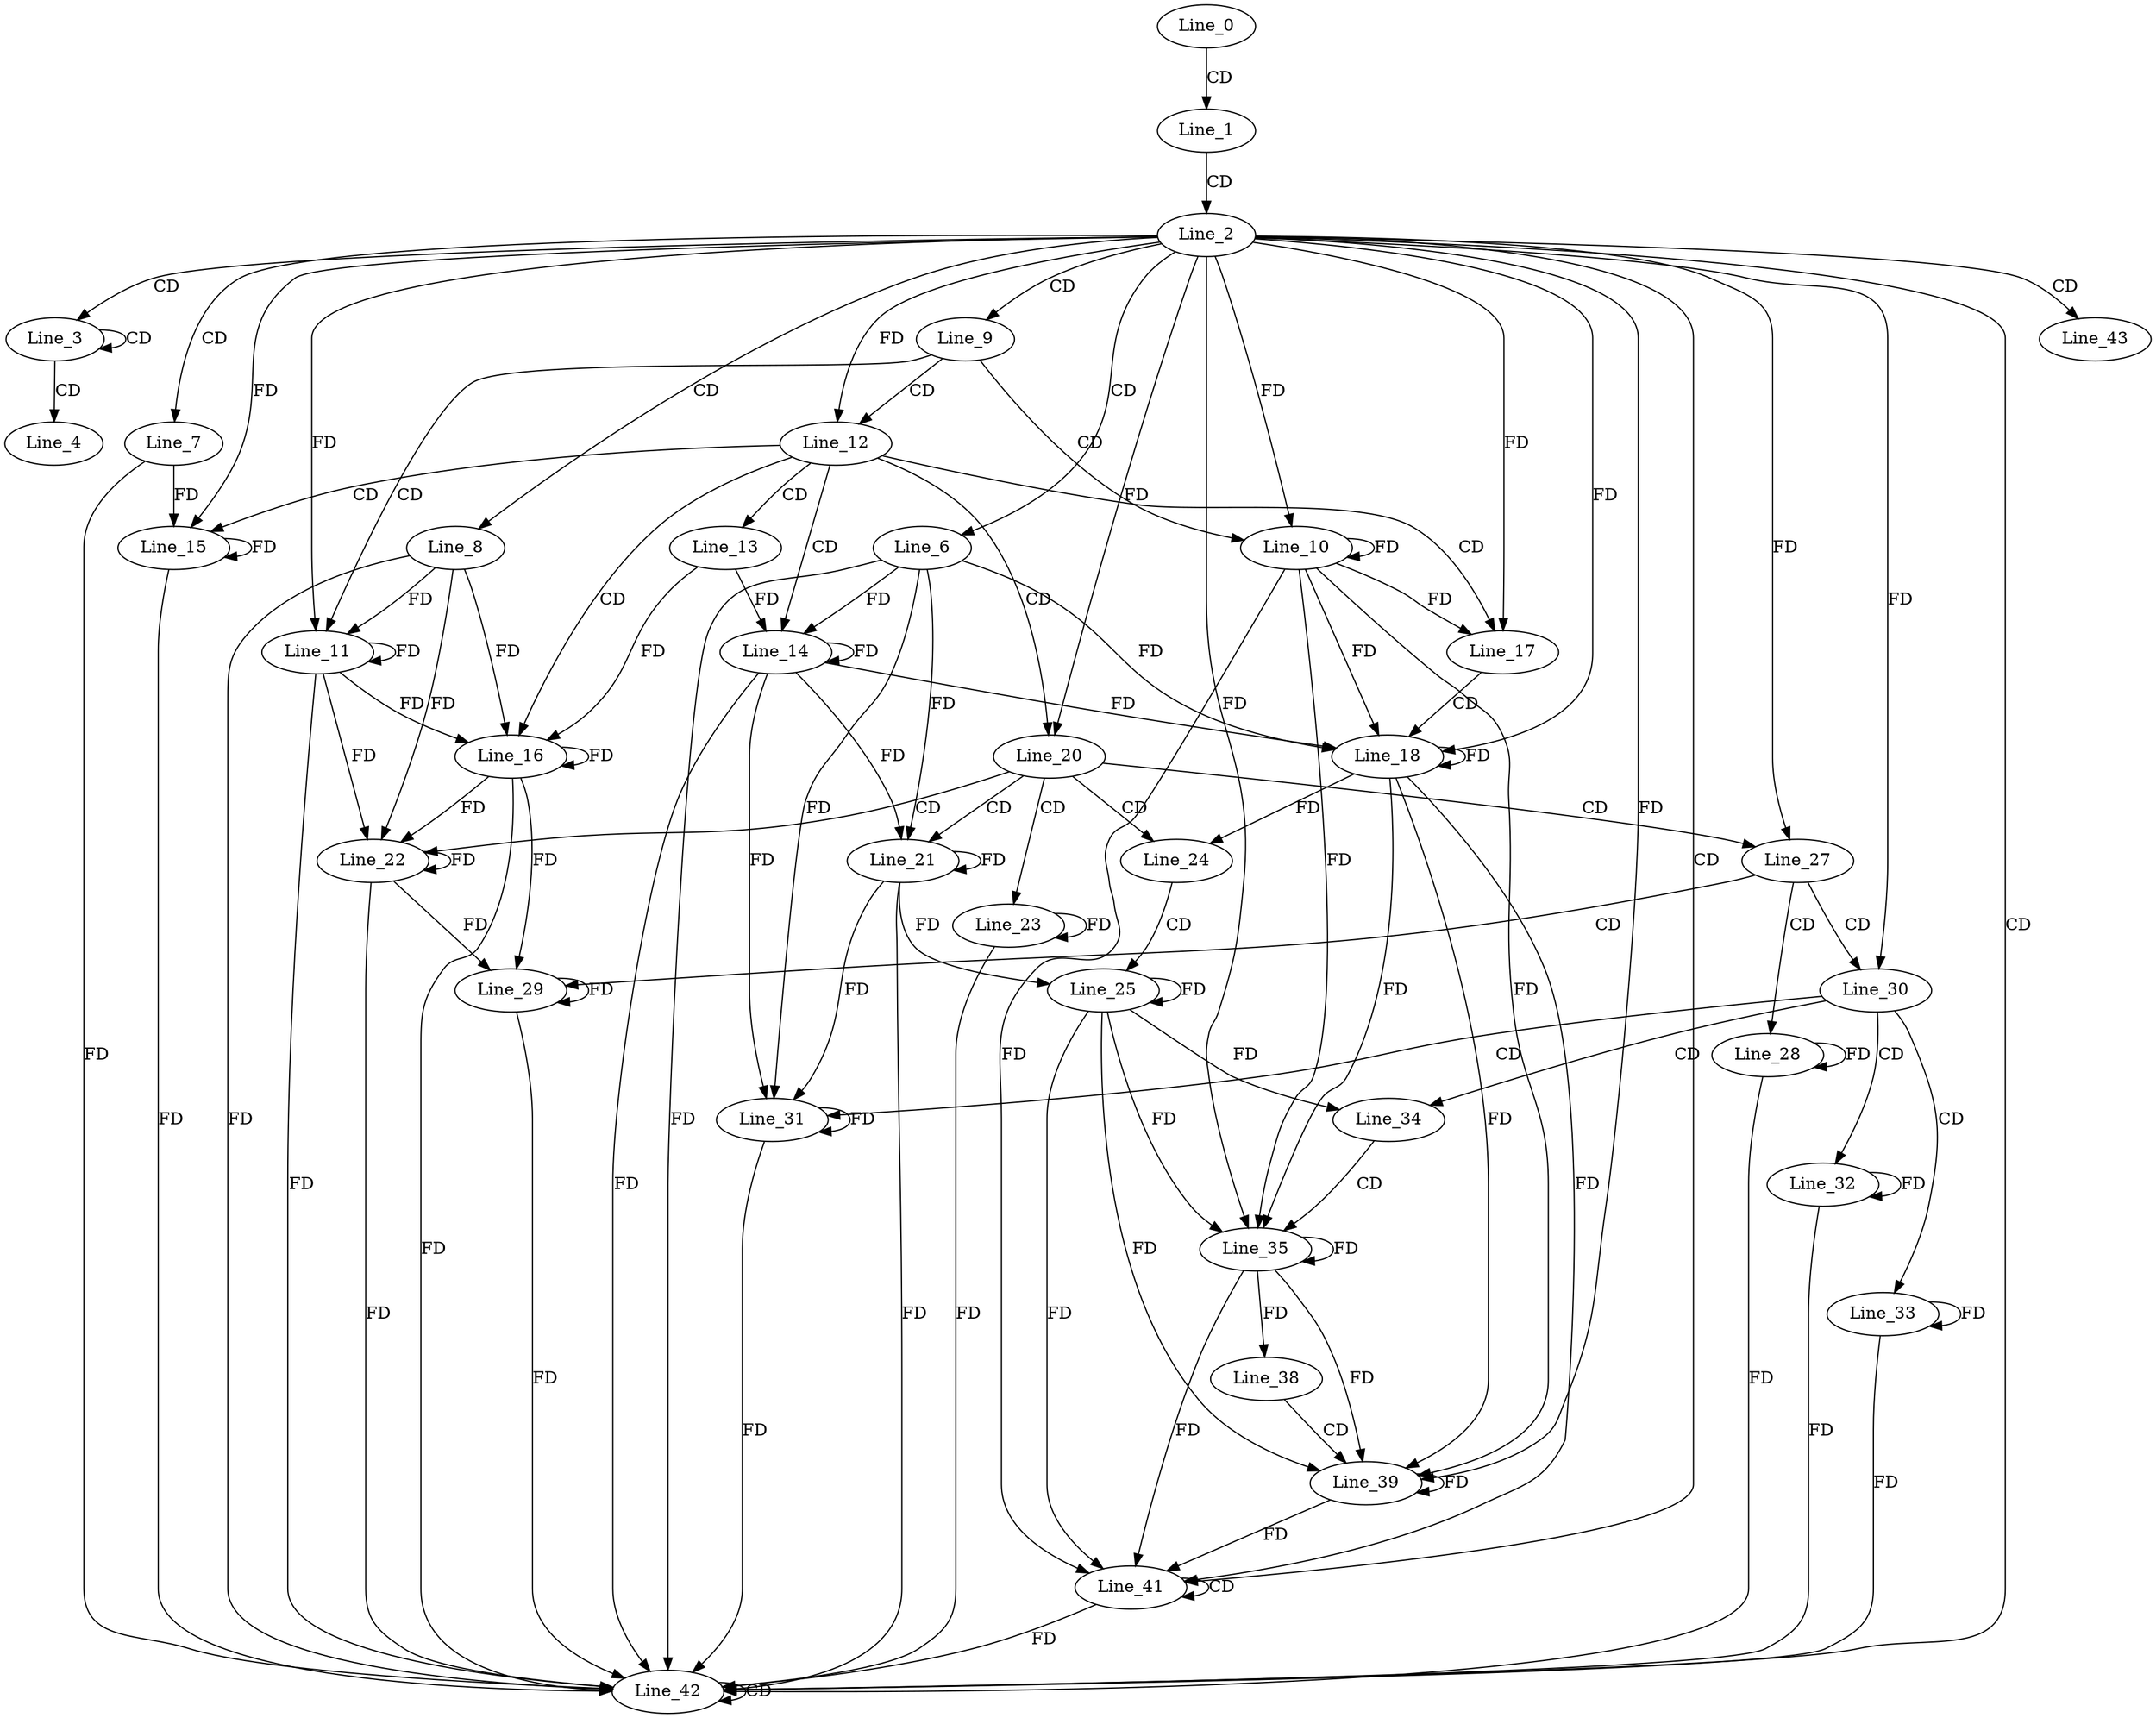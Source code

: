 digraph G {
  Line_0;
  Line_1;
  Line_2;
  Line_3;
  Line_3;
  Line_4;
  Line_6;
  Line_7;
  Line_8;
  Line_9;
  Line_10;
  Line_11;
  Line_12;
  Line_13;
  Line_14;
  Line_14;
  Line_15;
  Line_16;
  Line_16;
  Line_17;
  Line_18;
  Line_18;
  Line_20;
  Line_21;
  Line_21;
  Line_22;
  Line_23;
  Line_24;
  Line_25;
  Line_25;
  Line_27;
  Line_28;
  Line_29;
  Line_30;
  Line_31;
  Line_31;
  Line_32;
  Line_33;
  Line_34;
  Line_35;
  Line_38;
  Line_39;
  Line_41;
  Line_41;
  Line_42;
  Line_42;
  Line_43;
  Line_0 -> Line_1 [ label="CD" ];
  Line_1 -> Line_2 [ label="CD" ];
  Line_2 -> Line_3 [ label="CD" ];
  Line_3 -> Line_3 [ label="CD" ];
  Line_3 -> Line_4 [ label="CD" ];
  Line_2 -> Line_6 [ label="CD" ];
  Line_2 -> Line_7 [ label="CD" ];
  Line_2 -> Line_8 [ label="CD" ];
  Line_2 -> Line_9 [ label="CD" ];
  Line_9 -> Line_10 [ label="CD" ];
  Line_2 -> Line_10 [ label="FD" ];
  Line_10 -> Line_10 [ label="FD" ];
  Line_9 -> Line_11 [ label="CD" ];
  Line_8 -> Line_11 [ label="FD" ];
  Line_11 -> Line_11 [ label="FD" ];
  Line_2 -> Line_11 [ label="FD" ];
  Line_9 -> Line_12 [ label="CD" ];
  Line_2 -> Line_12 [ label="FD" ];
  Line_12 -> Line_13 [ label="CD" ];
  Line_12 -> Line_14 [ label="CD" ];
  Line_6 -> Line_14 [ label="FD" ];
  Line_14 -> Line_14 [ label="FD" ];
  Line_13 -> Line_14 [ label="FD" ];
  Line_12 -> Line_15 [ label="CD" ];
  Line_7 -> Line_15 [ label="FD" ];
  Line_15 -> Line_15 [ label="FD" ];
  Line_2 -> Line_15 [ label="FD" ];
  Line_12 -> Line_16 [ label="CD" ];
  Line_8 -> Line_16 [ label="FD" ];
  Line_11 -> Line_16 [ label="FD" ];
  Line_16 -> Line_16 [ label="FD" ];
  Line_13 -> Line_16 [ label="FD" ];
  Line_12 -> Line_17 [ label="CD" ];
  Line_2 -> Line_17 [ label="FD" ];
  Line_10 -> Line_17 [ label="FD" ];
  Line_17 -> Line_18 [ label="CD" ];
  Line_2 -> Line_18 [ label="FD" ];
  Line_10 -> Line_18 [ label="FD" ];
  Line_18 -> Line_18 [ label="FD" ];
  Line_6 -> Line_18 [ label="FD" ];
  Line_14 -> Line_18 [ label="FD" ];
  Line_12 -> Line_20 [ label="CD" ];
  Line_2 -> Line_20 [ label="FD" ];
  Line_20 -> Line_21 [ label="CD" ];
  Line_6 -> Line_21 [ label="FD" ];
  Line_14 -> Line_21 [ label="FD" ];
  Line_21 -> Line_21 [ label="FD" ];
  Line_20 -> Line_22 [ label="CD" ];
  Line_8 -> Line_22 [ label="FD" ];
  Line_11 -> Line_22 [ label="FD" ];
  Line_16 -> Line_22 [ label="FD" ];
  Line_22 -> Line_22 [ label="FD" ];
  Line_20 -> Line_23 [ label="CD" ];
  Line_23 -> Line_23 [ label="FD" ];
  Line_20 -> Line_24 [ label="CD" ];
  Line_18 -> Line_24 [ label="FD" ];
  Line_24 -> Line_25 [ label="CD" ];
  Line_25 -> Line_25 [ label="FD" ];
  Line_21 -> Line_25 [ label="FD" ];
  Line_20 -> Line_27 [ label="CD" ];
  Line_2 -> Line_27 [ label="FD" ];
  Line_27 -> Line_28 [ label="CD" ];
  Line_28 -> Line_28 [ label="FD" ];
  Line_27 -> Line_29 [ label="CD" ];
  Line_16 -> Line_29 [ label="FD" ];
  Line_22 -> Line_29 [ label="FD" ];
  Line_29 -> Line_29 [ label="FD" ];
  Line_27 -> Line_30 [ label="CD" ];
  Line_2 -> Line_30 [ label="FD" ];
  Line_30 -> Line_31 [ label="CD" ];
  Line_6 -> Line_31 [ label="FD" ];
  Line_14 -> Line_31 [ label="FD" ];
  Line_21 -> Line_31 [ label="FD" ];
  Line_31 -> Line_31 [ label="FD" ];
  Line_30 -> Line_32 [ label="CD" ];
  Line_32 -> Line_32 [ label="FD" ];
  Line_30 -> Line_33 [ label="CD" ];
  Line_33 -> Line_33 [ label="FD" ];
  Line_30 -> Line_34 [ label="CD" ];
  Line_25 -> Line_34 [ label="FD" ];
  Line_34 -> Line_35 [ label="CD" ];
  Line_2 -> Line_35 [ label="FD" ];
  Line_10 -> Line_35 [ label="FD" ];
  Line_18 -> Line_35 [ label="FD" ];
  Line_25 -> Line_35 [ label="FD" ];
  Line_35 -> Line_35 [ label="FD" ];
  Line_35 -> Line_38 [ label="FD" ];
  Line_38 -> Line_39 [ label="CD" ];
  Line_2 -> Line_39 [ label="FD" ];
  Line_10 -> Line_39 [ label="FD" ];
  Line_18 -> Line_39 [ label="FD" ];
  Line_25 -> Line_39 [ label="FD" ];
  Line_35 -> Line_39 [ label="FD" ];
  Line_39 -> Line_39 [ label="FD" ];
  Line_2 -> Line_41 [ label="CD" ];
  Line_41 -> Line_41 [ label="CD" ];
  Line_10 -> Line_41 [ label="FD" ];
  Line_18 -> Line_41 [ label="FD" ];
  Line_25 -> Line_41 [ label="FD" ];
  Line_35 -> Line_41 [ label="FD" ];
  Line_39 -> Line_41 [ label="FD" ];
  Line_2 -> Line_42 [ label="CD" ];
  Line_42 -> Line_42 [ label="CD" ];
  Line_41 -> Line_42 [ label="FD" ];
  Line_6 -> Line_42 [ label="FD" ];
  Line_14 -> Line_42 [ label="FD" ];
  Line_21 -> Line_42 [ label="FD" ];
  Line_31 -> Line_42 [ label="FD" ];
  Line_7 -> Line_42 [ label="FD" ];
  Line_15 -> Line_42 [ label="FD" ];
  Line_23 -> Line_42 [ label="FD" ];
  Line_28 -> Line_42 [ label="FD" ];
  Line_32 -> Line_42 [ label="FD" ];
  Line_8 -> Line_42 [ label="FD" ];
  Line_11 -> Line_42 [ label="FD" ];
  Line_16 -> Line_42 [ label="FD" ];
  Line_22 -> Line_42 [ label="FD" ];
  Line_29 -> Line_42 [ label="FD" ];
  Line_33 -> Line_42 [ label="FD" ];
  Line_2 -> Line_43 [ label="CD" ];
}
